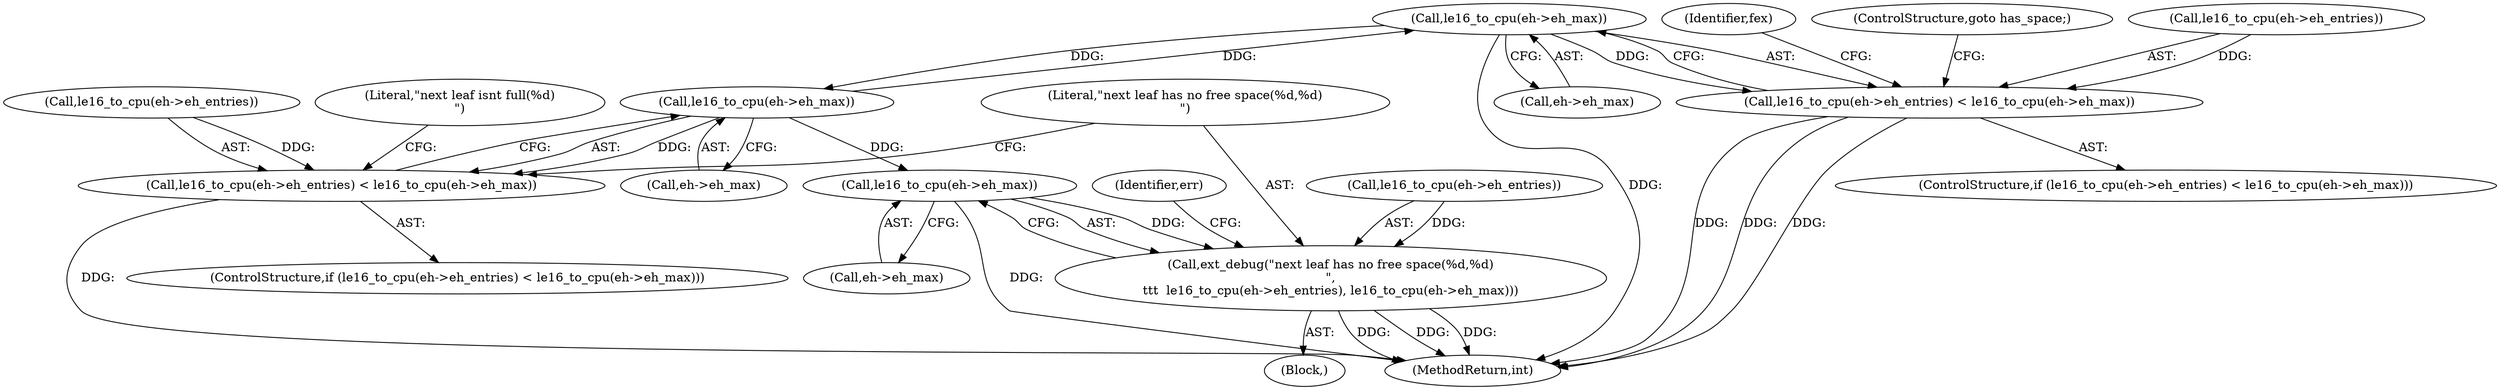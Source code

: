 digraph "0_linux_744692dc059845b2a3022119871846e74d4f6e11_1@pointer" {
"1000246" [label="(Call,le16_to_cpu(eh->eh_max))"];
"1000315" [label="(Call,le16_to_cpu(eh->eh_max))"];
"1000246" [label="(Call,le16_to_cpu(eh->eh_max))"];
"1000241" [label="(Call,le16_to_cpu(eh->eh_entries) < le16_to_cpu(eh->eh_max))"];
"1000310" [label="(Call,le16_to_cpu(eh->eh_entries) < le16_to_cpu(eh->eh_max))"];
"1000336" [label="(Call,le16_to_cpu(eh->eh_max))"];
"1000330" [label="(Call,ext_debug(\"next leaf has no free space(%d,%d)\n\",\n\t\t\t  le16_to_cpu(eh->eh_entries), le16_to_cpu(eh->eh_max)))"];
"1000315" [label="(Call,le16_to_cpu(eh->eh_max))"];
"1000321" [label="(Literal,\"next leaf isnt full(%d)\n\")"];
"1000309" [label="(ControlStructure,if (le16_to_cpu(eh->eh_entries) < le16_to_cpu(eh->eh_max)))"];
"1000242" [label="(Call,le16_to_cpu(eh->eh_entries))"];
"1000330" [label="(Call,ext_debug(\"next leaf has no free space(%d,%d)\n\",\n\t\t\t  le16_to_cpu(eh->eh_entries), le16_to_cpu(eh->eh_max)))"];
"1000246" [label="(Call,le16_to_cpu(eh->eh_max))"];
"1000240" [label="(ControlStructure,if (le16_to_cpu(eh->eh_entries) < le16_to_cpu(eh->eh_max)))"];
"1000241" [label="(Call,le16_to_cpu(eh->eh_entries) < le16_to_cpu(eh->eh_max))"];
"1000332" [label="(Call,le16_to_cpu(eh->eh_entries))"];
"1000331" [label="(Literal,\"next leaf has no free space(%d,%d)\n\")"];
"1000311" [label="(Call,le16_to_cpu(eh->eh_entries))"];
"1000341" [label="(Identifier,err)"];
"1000336" [label="(Call,le16_to_cpu(eh->eh_max))"];
"1000310" [label="(Call,le16_to_cpu(eh->eh_entries) < le16_to_cpu(eh->eh_max))"];
"1000610" [label="(MethodReturn,int)"];
"1000274" [label="(Block,)"];
"1000316" [label="(Call,eh->eh_max)"];
"1000252" [label="(Identifier,fex)"];
"1000250" [label="(ControlStructure,goto has_space;)"];
"1000247" [label="(Call,eh->eh_max)"];
"1000337" [label="(Call,eh->eh_max)"];
"1000246" -> "1000241"  [label="AST: "];
"1000246" -> "1000247"  [label="CFG: "];
"1000247" -> "1000246"  [label="AST: "];
"1000241" -> "1000246"  [label="CFG: "];
"1000246" -> "1000610"  [label="DDG: "];
"1000246" -> "1000241"  [label="DDG: "];
"1000315" -> "1000246"  [label="DDG: "];
"1000246" -> "1000315"  [label="DDG: "];
"1000315" -> "1000310"  [label="AST: "];
"1000315" -> "1000316"  [label="CFG: "];
"1000316" -> "1000315"  [label="AST: "];
"1000310" -> "1000315"  [label="CFG: "];
"1000315" -> "1000310"  [label="DDG: "];
"1000315" -> "1000336"  [label="DDG: "];
"1000241" -> "1000240"  [label="AST: "];
"1000242" -> "1000241"  [label="AST: "];
"1000250" -> "1000241"  [label="CFG: "];
"1000252" -> "1000241"  [label="CFG: "];
"1000241" -> "1000610"  [label="DDG: "];
"1000241" -> "1000610"  [label="DDG: "];
"1000241" -> "1000610"  [label="DDG: "];
"1000242" -> "1000241"  [label="DDG: "];
"1000310" -> "1000309"  [label="AST: "];
"1000311" -> "1000310"  [label="AST: "];
"1000321" -> "1000310"  [label="CFG: "];
"1000331" -> "1000310"  [label="CFG: "];
"1000310" -> "1000610"  [label="DDG: "];
"1000311" -> "1000310"  [label="DDG: "];
"1000336" -> "1000330"  [label="AST: "];
"1000336" -> "1000337"  [label="CFG: "];
"1000337" -> "1000336"  [label="AST: "];
"1000330" -> "1000336"  [label="CFG: "];
"1000336" -> "1000610"  [label="DDG: "];
"1000336" -> "1000330"  [label="DDG: "];
"1000330" -> "1000274"  [label="AST: "];
"1000331" -> "1000330"  [label="AST: "];
"1000332" -> "1000330"  [label="AST: "];
"1000341" -> "1000330"  [label="CFG: "];
"1000330" -> "1000610"  [label="DDG: "];
"1000330" -> "1000610"  [label="DDG: "];
"1000330" -> "1000610"  [label="DDG: "];
"1000332" -> "1000330"  [label="DDG: "];
}
